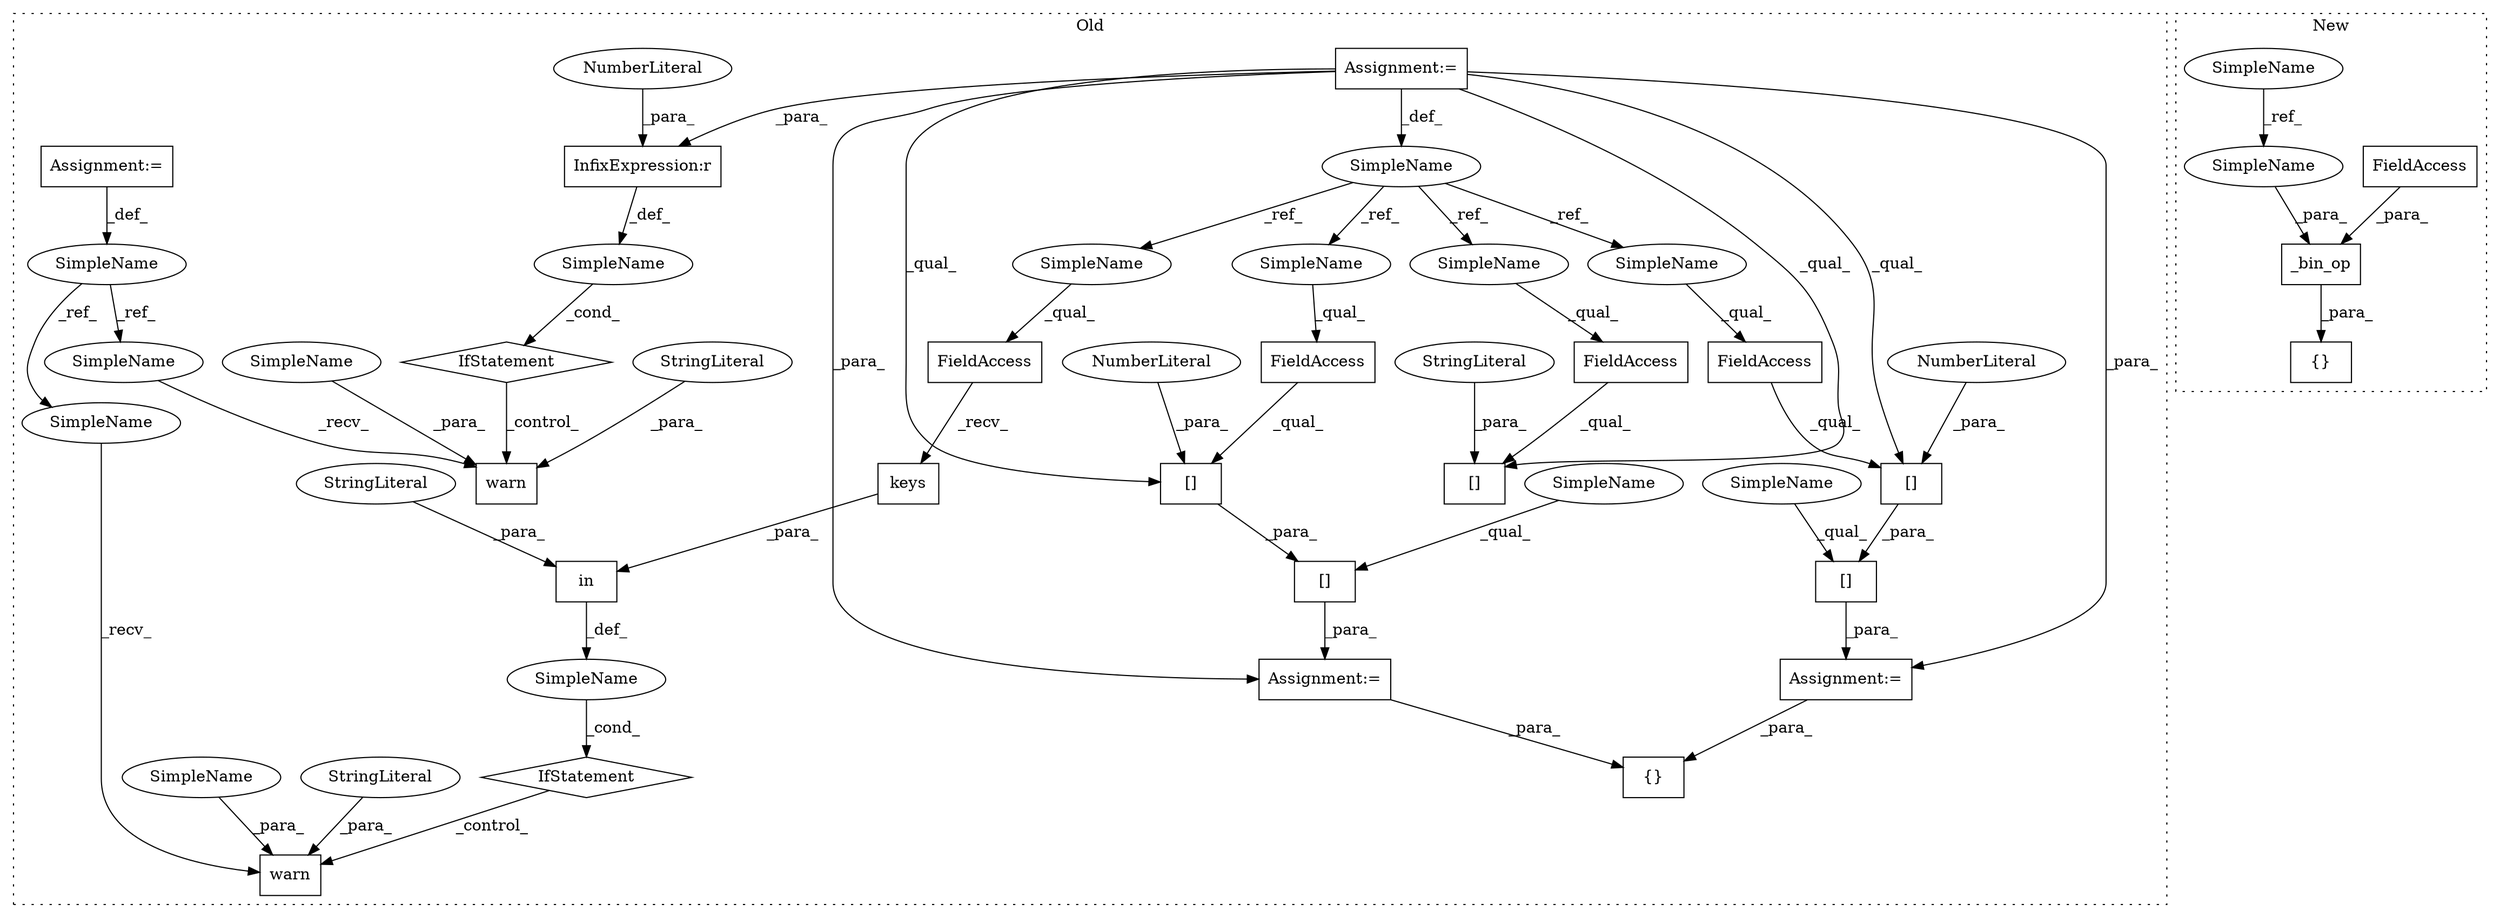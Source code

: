 digraph G {
subgraph cluster0 {
1 [label="warn" a="32" s="32263,32367" l="5,1" shape="box"];
4 [label="InfixExpression:r" a="27" s="32239" l="4" shape="box"];
5 [label="NumberLiteral" a="34" s="32243" l="1" shape="ellipse"];
6 [label="SimpleName" a="42" s="31967" l="8" shape="ellipse"];
7 [label="warn" a="32" s="32434,32532" l="5,1" shape="box"];
8 [label="in" a="105" s="32388" l="27" shape="box"];
9 [label="SimpleName" a="42" s="" l="" shape="ellipse"];
10 [label="IfStatement" a="25" s="32226,32244" l="4,2" shape="diamond"];
11 [label="SimpleName" a="42" s="" l="" shape="ellipse"];
12 [label="IfStatement" a="25" s="32380,32415" l="8,2" shape="diamond"];
13 [label="keys" a="32" s="32409" l="6" shape="box"];
15 [label="FieldAccess" a="22" s="32398" l="10" shape="box"];
16 [label="SimpleName" a="42" s="31950" l="4" shape="ellipse"];
17 [label="FieldAccess" a="22" s="32077" l="11" shape="box"];
18 [label="[]" a="2" s="32077,32090" l="12,1" shape="box"];
19 [label="NumberLiteral" a="34" s="32089" l="1" shape="ellipse"];
20 [label="[]" a="2" s="32066,32091" l="11,1" shape="box"];
22 [label="[]" a="2" s="32032,32057" l="11,1" shape="box"];
23 [label="FieldAccess" a="22" s="32158" l="10" shape="box"];
24 [label="[]" a="2" s="32158,32180" l="11,1" shape="box"];
25 [label="FieldAccess" a="22" s="32043" l="11" shape="box"];
26 [label="[]" a="2" s="32043,32056" l="12,1" shape="box"];
27 [label="NumberLiteral" a="34" s="32055" l="1" shape="ellipse"];
28 [label="Assignment:=" a="7" s="31950" l="4" shape="box"];
29 [label="{}" a="4" s="32561,32621" l="1,1" shape="box"];
30 [label="Assignment:=" a="7" s="31967" l="8" shape="box"];
31 [label="Assignment:=" a="7" s="32065" l="1" shape="box"];
32 [label="Assignment:=" a="7" s="32031" l="1" shape="box"];
33 [label="StringLiteral" a="45" s="32169" l="11" shape="ellipse"];
34 [label="StringLiteral" a="45" s="32388" l="6" shape="ellipse"];
35 [label="StringLiteral" a="45" s="32268" l="87" shape="ellipse"];
36 [label="StringLiteral" a="45" s="32439" l="81" shape="ellipse"];
37 [label="SimpleName" a="42" s="32043" l="4" shape="ellipse"];
38 [label="SimpleName" a="42" s="32158" l="4" shape="ellipse"];
39 [label="SimpleName" a="42" s="32398" l="4" shape="ellipse"];
40 [label="SimpleName" a="42" s="32077" l="4" shape="ellipse"];
42 [label="SimpleName" a="42" s="32356" l="11" shape="ellipse"];
43 [label="SimpleName" a="42" s="32521" l="11" shape="ellipse"];
44 [label="SimpleName" a="42" s="32032" l="10" shape="ellipse"];
45 [label="SimpleName" a="42" s="32066" l="10" shape="ellipse"];
46 [label="SimpleName" a="42" s="32254" l="8" shape="ellipse"];
47 [label="SimpleName" a="42" s="32425" l="8" shape="ellipse"];
label = "Old";
style="dotted";
}
subgraph cluster1 {
2 [label="_bin_op" a="32" s="31831,31874" l="8,1" shape="box"];
3 [label="{}" a="4" s="31826,31875" l="1,1" shape="box"];
14 [label="FieldAccess" a="22" s="31855" l="19" shape="box"];
21 [label="SimpleName" a="42" s="31766" l="10" shape="ellipse"];
41 [label="SimpleName" a="42" s="31844" l="10" shape="ellipse"];
label = "New";
style="dotted";
}
2 -> 3 [label="_para_"];
4 -> 9 [label="_def_"];
5 -> 4 [label="_para_"];
6 -> 46 [label="_ref_"];
6 -> 47 [label="_ref_"];
8 -> 11 [label="_def_"];
9 -> 10 [label="_cond_"];
10 -> 1 [label="_control_"];
11 -> 12 [label="_cond_"];
12 -> 7 [label="_control_"];
13 -> 8 [label="_para_"];
14 -> 2 [label="_para_"];
15 -> 13 [label="_recv_"];
16 -> 38 [label="_ref_"];
16 -> 40 [label="_ref_"];
16 -> 37 [label="_ref_"];
16 -> 39 [label="_ref_"];
17 -> 18 [label="_qual_"];
18 -> 20 [label="_para_"];
19 -> 18 [label="_para_"];
20 -> 31 [label="_para_"];
21 -> 41 [label="_ref_"];
22 -> 32 [label="_para_"];
23 -> 24 [label="_qual_"];
25 -> 26 [label="_qual_"];
26 -> 22 [label="_para_"];
27 -> 26 [label="_para_"];
28 -> 4 [label="_para_"];
28 -> 16 [label="_def_"];
28 -> 31 [label="_para_"];
28 -> 26 [label="_qual_"];
28 -> 18 [label="_qual_"];
28 -> 32 [label="_para_"];
28 -> 24 [label="_qual_"];
30 -> 6 [label="_def_"];
31 -> 29 [label="_para_"];
32 -> 29 [label="_para_"];
33 -> 24 [label="_para_"];
34 -> 8 [label="_para_"];
35 -> 1 [label="_para_"];
36 -> 7 [label="_para_"];
37 -> 25 [label="_qual_"];
38 -> 23 [label="_qual_"];
39 -> 15 [label="_qual_"];
40 -> 17 [label="_qual_"];
41 -> 2 [label="_para_"];
42 -> 1 [label="_para_"];
43 -> 7 [label="_para_"];
44 -> 22 [label="_qual_"];
45 -> 20 [label="_qual_"];
46 -> 1 [label="_recv_"];
47 -> 7 [label="_recv_"];
}